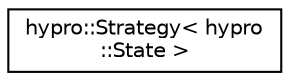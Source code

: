 digraph "Graphical Class Hierarchy"
{
  edge [fontname="Helvetica",fontsize="10",labelfontname="Helvetica",labelfontsize="10"];
  node [fontname="Helvetica",fontsize="10",shape=record];
  rankdir="LR";
  Node1 [label="hypro::Strategy\< hypro\l::State \>",height=0.2,width=0.4,color="black", fillcolor="white", style="filled",URL="$classhypro_1_1Strategy.html"];
}
